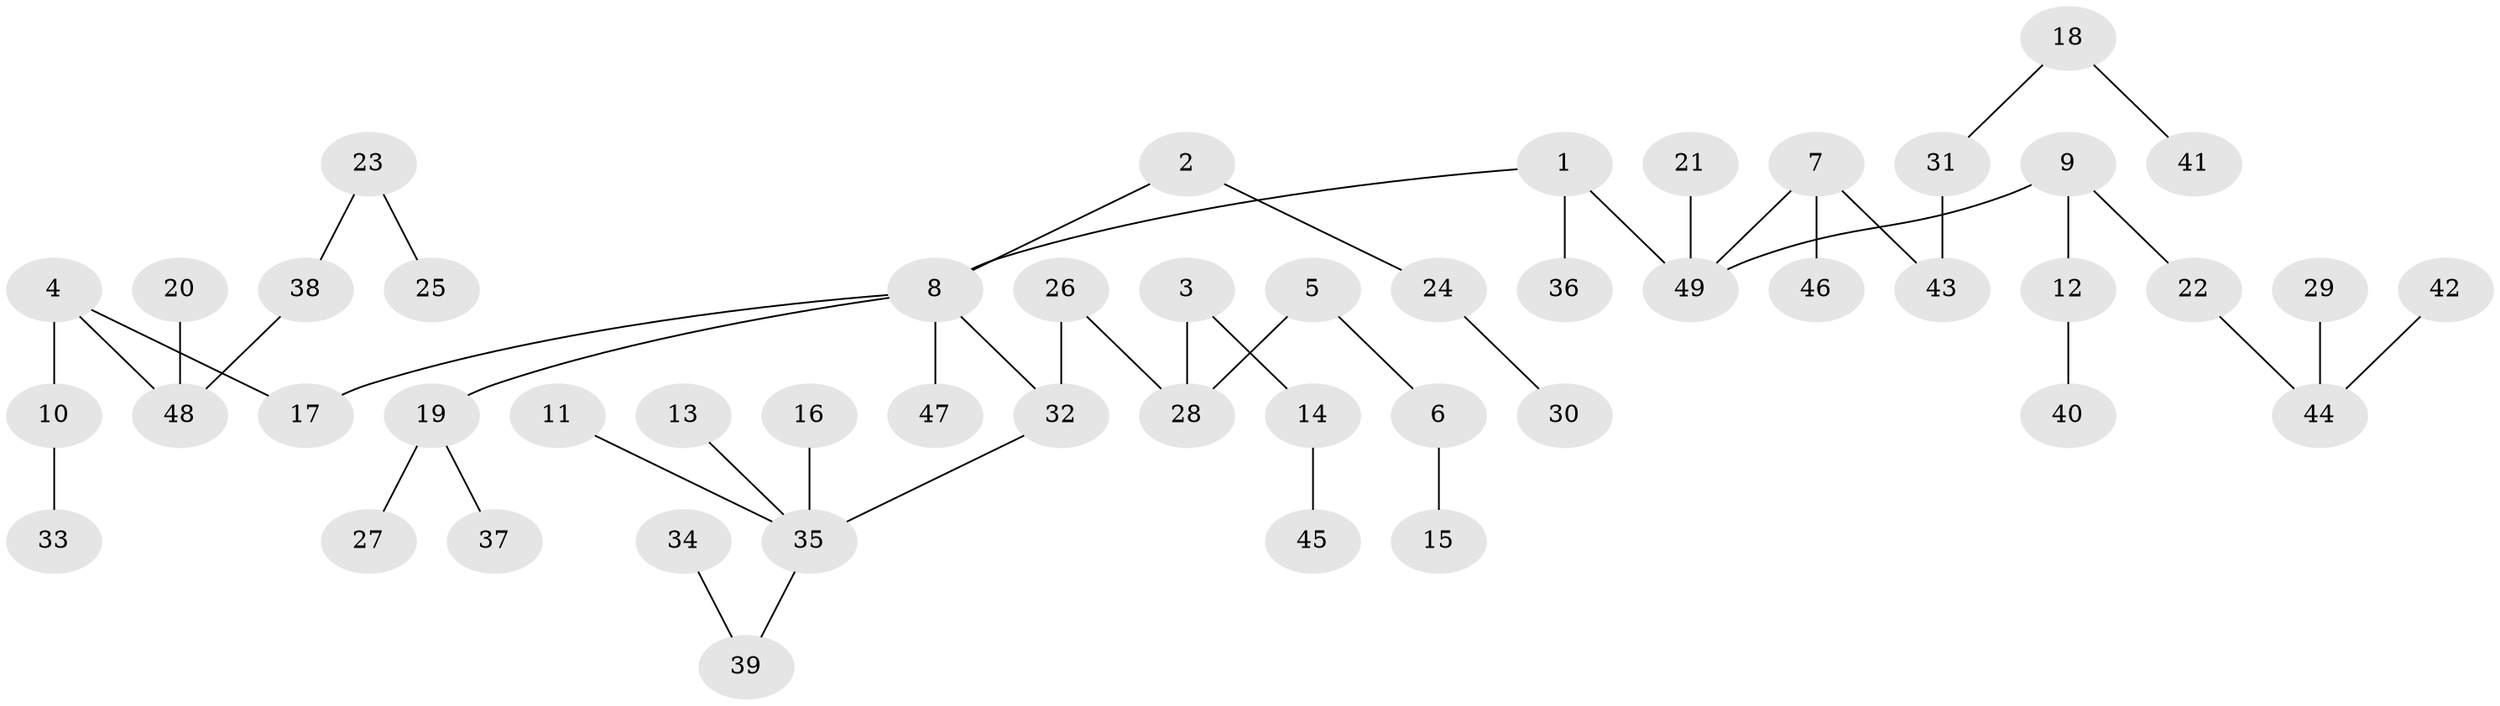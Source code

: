 // original degree distribution, {3: 0.17391304347826086, 4: 0.057971014492753624, 7: 0.014492753623188406, 2: 0.2318840579710145, 5: 0.014492753623188406, 1: 0.4927536231884058, 6: 0.014492753623188406}
// Generated by graph-tools (version 1.1) at 2025/37/03/04/25 23:37:20]
// undirected, 49 vertices, 48 edges
graph export_dot {
  node [color=gray90,style=filled];
  1;
  2;
  3;
  4;
  5;
  6;
  7;
  8;
  9;
  10;
  11;
  12;
  13;
  14;
  15;
  16;
  17;
  18;
  19;
  20;
  21;
  22;
  23;
  24;
  25;
  26;
  27;
  28;
  29;
  30;
  31;
  32;
  33;
  34;
  35;
  36;
  37;
  38;
  39;
  40;
  41;
  42;
  43;
  44;
  45;
  46;
  47;
  48;
  49;
  1 -- 8 [weight=1.0];
  1 -- 36 [weight=1.0];
  1 -- 49 [weight=1.0];
  2 -- 8 [weight=1.0];
  2 -- 24 [weight=1.0];
  3 -- 14 [weight=1.0];
  3 -- 28 [weight=1.0];
  4 -- 10 [weight=1.0];
  4 -- 17 [weight=1.0];
  4 -- 48 [weight=1.0];
  5 -- 6 [weight=1.0];
  5 -- 28 [weight=1.0];
  6 -- 15 [weight=1.0];
  7 -- 43 [weight=1.0];
  7 -- 46 [weight=1.0];
  7 -- 49 [weight=1.0];
  8 -- 17 [weight=1.0];
  8 -- 19 [weight=1.0];
  8 -- 32 [weight=1.0];
  8 -- 47 [weight=1.0];
  9 -- 12 [weight=1.0];
  9 -- 22 [weight=1.0];
  9 -- 49 [weight=1.0];
  10 -- 33 [weight=1.0];
  11 -- 35 [weight=1.0];
  12 -- 40 [weight=1.0];
  13 -- 35 [weight=1.0];
  14 -- 45 [weight=1.0];
  16 -- 35 [weight=1.0];
  18 -- 31 [weight=1.0];
  18 -- 41 [weight=1.0];
  19 -- 27 [weight=1.0];
  19 -- 37 [weight=1.0];
  20 -- 48 [weight=1.0];
  21 -- 49 [weight=1.0];
  22 -- 44 [weight=1.0];
  23 -- 25 [weight=1.0];
  23 -- 38 [weight=1.0];
  24 -- 30 [weight=1.0];
  26 -- 28 [weight=1.0];
  26 -- 32 [weight=1.0];
  29 -- 44 [weight=1.0];
  31 -- 43 [weight=1.0];
  32 -- 35 [weight=1.0];
  34 -- 39 [weight=1.0];
  35 -- 39 [weight=1.0];
  38 -- 48 [weight=1.0];
  42 -- 44 [weight=1.0];
}
